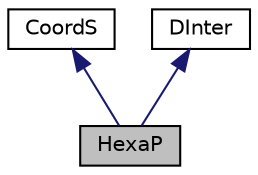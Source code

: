 digraph "HexaP"
{
 // LATEX_PDF_SIZE
  edge [fontname="Helvetica",fontsize="10",labelfontname="Helvetica",labelfontsize="10"];
  node [fontname="Helvetica",fontsize="10",shape=record];
  Node1 [label="HexaP",height=0.2,width=0.4,color="black", fillcolor="grey75", style="filled", fontcolor="black",tooltip="Modeluje pojęcie klasy HexaP."];
  Node2 -> Node1 [dir="back",color="midnightblue",fontsize="10",style="solid",fontname="Helvetica"];
  Node2 [label="CoordS",height=0.2,width=0.4,color="black", fillcolor="white", style="filled",URL="$class_coord_s.html",tooltip="Modeluje pojęcie klasy CoordS."];
  Node3 -> Node1 [dir="back",color="midnightblue",fontsize="10",style="solid",fontname="Helvetica"];
  Node3 [label="DInter",height=0.2,width=0.4,color="black", fillcolor="white", style="filled",URL="$class_d_inter.html",tooltip="Modeluje pojęcie klasy DInter."];
}
